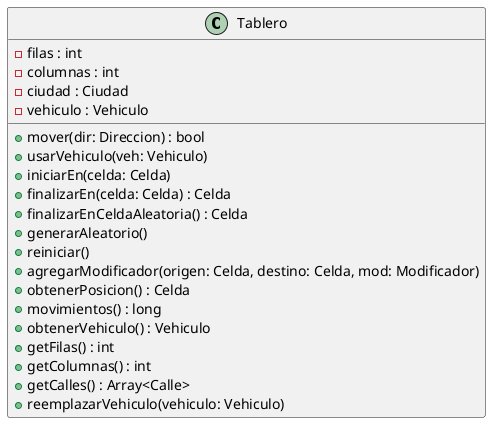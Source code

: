 @startuml modelo-actual

class Tablero {
    - filas : int
    - columnas : int
    - ciudad : Ciudad
    - vehiculo : Vehiculo

    + mover(dir: Direccion) : bool
    + usarVehiculo(veh: Vehiculo)
    + iniciarEn(celda: Celda)
    + finalizarEn(celda: Celda) : Celda
    + finalizarEnCeldaAleatoria() : Celda
    + generarAleatorio()
    + reiniciar()
    + agregarModificador(origen: Celda, destino: Celda, mod: Modificador)
    + obtenerPosicion() : Celda
    + movimientos() : long
    + obtenerVehiculo() : Vehiculo
    + getFilas() : int
    + getColumnas() : int
    + getCalles() : Array<Calle>
    + reemplazarVehiculo(vehiculo: Vehiculo)
}

@enduml


' @startuml
' class Calle {
'     + cruzarCon(veh: Vehiculo)
'     + agregarCelda(esquina: Celda)
'     + agregarModificador(mod: Modificador)
'     + borrarModificadores()
'     + siguienteEsquina(esquinaActual: Celda): Celda
'     + obtenerEsquinas() : Array<Esquina>
'     + contiene(esquina: Celda): Boolean
' }

' abstract Vehiculo {
'     - movimientos: long

'     + {abstract} aplicarModificador(cambioDeVehiculo: CambioDeVehiculo)
'     + {abstract} aplicarModificador(pozo: Pozo)
'     + {abstract} aplicarModificador(piquete: Piquete)
'     + {abstract} aplicarModificador(controlPolicial: ControlPolicial)
'     + sorpresa(sorpresa: Sorpresa)
'     + sumarMovimientos()
'     + mover(dir: Direccion)
' }

' interface Sorpresa {
'     + {abstract} aplicar(mov: long)
' }

' interface Modificador {
'     + {abstract} cruzarCon(veh: Vehiculo)
' }

' @enduml

class Registro {

}


@startuml diagrama-ciudad

Ciudad -->"0..*" Celda
Ciudad --> "0..*" Calle
Calle "*" <-> "*" Celda
Ciudad .> OperadorCiudad
OperadorCiudad --> Celda

class Celda {
    - f: Int
    - c: Int

    - obtenerEsquinas(): Array<Celdas>
    - obtenerCalleDeEsquina(esquina: Celda): Calle
    + agregarCalle(calle: Calle)
    + mover(veh: Vehiculo, dir: Direccion): Celda
}

class Calle {
    - modificador : Modificador

    + cruzarCon(veh: Vehiculo)
    + agregarCelda(esquina: Celda)
    + agregarModificador(Modificador mod)
    + borrarModificadores()
    + siguienteEsquina(esquinaActual: Celda): Celda
    + obtenerEsquinas() : Array<Esquina>
    + contiene(esquina: Celda): Boolean
}

class Ciudad {
    - filas: Int
    - columnas: Int
    - cantidadModificadores : long
    - celdaInicio : Celda
    - celdaFinal : Celda

    - generarCeldas():
    - generarCaminos()
    + reiniciar()
    + completarAleatorio()
    + iniciarEn(celda: Celda) : Celda
    + finalizarEn(celda: Celda) : Celda
    + finalizarEnCeldaAleatoria() : Celda
    + buscarCelda(celda: Celda): Celda
    + agregarModificador(origen: Celda, destino: Celda, mod: Modificador)
    + cantidadModificadores() : long
    + esquinaEsBorde(esquinaActual : Celda, fila: long, columna: long) : bool
    + setCalles(calles: Array<Calle>)
    + setCantidadModificadores(cantidad: long)
    + setEsquinas(celdas: Array<Celda>)
    + obtenerCalles() : Array<Calle>
    - obtenerCeldaAleatoria() : Celda
    + getCalles() : Array<Calle>
    + getInicio() : Celda
    + getLlegada() : Celda
}

class OperadorCiudad {
    + obtenerModificadores() : Array<Modificador>
    + completarAleatorio()
    + generarCaminos()
    + generarCalles()
    + generarAdyacencias() : long
    + esquinaEsBorde(esquinaActual: Celda, fila: long, columna: long) :
    + buscarCalle(calle: Calle) : Calle
}


' interface Direccion {
'     + {abstract} mover(f, c, esquinas: Array<Celdas>): Celda
' }

' Calle .up.> Vehiculo
' Celda .left.> Vehiculo
' Vehiculo ..> Direccion
' Vehiculo .up.> Sorpresa
' Tablero -left- Vehiculo
' Tablero --> Ciudad
' Ciudad .down.> Celda
' Vehiculo --> Celda
' Tablero -up-> Registro
' Calle -up-> Modificador
' Modificador .right.> Vehiculo
' Celda "2" -left- "4" Calle
' Tablero ..> Direccion
' Celda .right.> Direccion

@enduml

@startuml interface-direccion

interface Direccion {
    + {abstract} mover(f, c, esquinas: Array<Celdas>): Celda
}

class Arriba {
    + mover(f, c, esquinas: Array<Celdas>): Celda
}

class Abajo {
    + mover(f, c, esquinas: Array<Celdas>): Celda
}

class Derecha {
    + mover(f, c, esquinas: Array<Celdas>): Celda
}

class Izquierda {
    + mover(f, c, esquinas: Array<Celdas>): Celda
}

Arriba ..|> Direccion
Abajo ..|> Direccion
Derecha .up.|> Direccion
Izquierda .up.|> Direccion

@enduml

@startuml interface-vehiculo

abstract Vehiculo {
    - movimientos: long
    - tablero : Tablero
    - direccionActual : Direccion
    - celdaInicial : Celda
    - nombre : String

    + {abstract} aplicarModificador(mod: Modificador)
    + {abstract} aplicarModificador(cambioDeVehiculo: CambioDeVehiculo)
    + {abstract} aplicarModificador(pozo: Pozo)
    + {abstract} aplicarModificador(piquete: Piquete)
    + {abstract} aplicarModificador(controlPolicial: ControlPolicial)
    + sorpresa(sorpresa: Sorpresa)
    + sumarMovimientos()
    + mover(dir: Direccion)
    + getPosicion() : Celda
    + asignarCeldaInicial(celda: Celda)
    + setDireccionActual(direccion: Direccion)
    + setMovimientos(movimentos: long)
    + actualizarASiguienteCelda()
    + estaEn(celda: Celda) : bool
    + getNombre() : String
}

class 4x4 {
    + aplicarModificador(mod: Modificador)
    + aplicarModificador(cambioDeVehiculo: CambioDeVehiculo)
    + aplicarModificador(pozo: Pozo)
    + aplicarModificador(piquete: Piquete)
    + aplicarModificador(controlPolicial: ControlPolicial)
}

class Moto {
    + aplicarModificador(mod: Modificador)
    + aplicarModificador(cambioDeVehiculo: CambioDeVehiculo)
    + aplicarModificador(pozo: Pozo)
    + aplicarModificador(piquete: Piquete)
    + aplicarModificador(controlPolicial: ControlPolicial)
}

class Auto {
    + aplicarModificador(mod: Modificador)
    + aplicarModificador(cambioDeVehiculo: CambioDeVehiculo)
    + aplicarModificador(pozo: Pozo)
    + aplicarModificador(piquete: Piquete)
    + aplicarModificador(controlPolicial: ControlPolicial)
}

4x4 -down-|> Vehiculo
Auto -up-|> Vehiculo
Moto -up-|> Vehiculo

@enduml

@startuml interface-modificador-sorpresa

interface Modificador {
    + {abstract} cruzarCon(veh: Vehiculo)
    + String getNombre() : String
}

class Pozo {
    - nombre : String
    + cruzarCon(veh: Vehiculo)
    + String getNombre() : String
}

class ControlPolicial {
    - nombre : String
    + cruzarCon(veh: Vehiculo)
    + String getNombre() : String
}

class Piquete {
    - nombre : String
    + cruzarCon(veh: Vehiculo)
    + String getNombre() : String
}

class Favorable {
    - nombre : String
    + cruzarCon(veh: Vehiculo)
    + String getNombre() : String
    + aplicarSorpresa(movimientos: long)
}

class Desfavorable {
    - nombre : String
    + cruzarCon(veh: Vehiculo
    + String getNombre() : String
    + aplicarSorpresa(movimientos: long)
}

class CambioDeVehiculo {
    - nombre : String
    + cruzarCon(veh: Vehiculo)
    + String getNombre() : String
}

class Nulo {
    - nombre : String
    + cruzarCon(veh: Vehiculo)
    + String getNombre() : String
}

interface Sorpresa {
    + aplicarSorpresa
}

' Favorable ..|> Modificador
' Desfavorable .down.|> Modificador
' CambioDeVehiculo .up.|> Modificador
' Pozo .right.|> Modificador
' Piquete ..|> Modificador
' ControlPolicial .up.|> Modificador
' Nulo ..|> Modificador
Favorable .down.|> Modificador
Desfavorable .down.|> Modificador
Modificador ..|> CambioDeVehiculo
Modificador ..|> Pozo 
Modificador ..|> Piquete 
Modificador ..|>  ControlPolicial 
Nulo .|> Modificador
Sorpresa <|.. Favorable
Sorpresa <|.. Desfavorable


@enduml